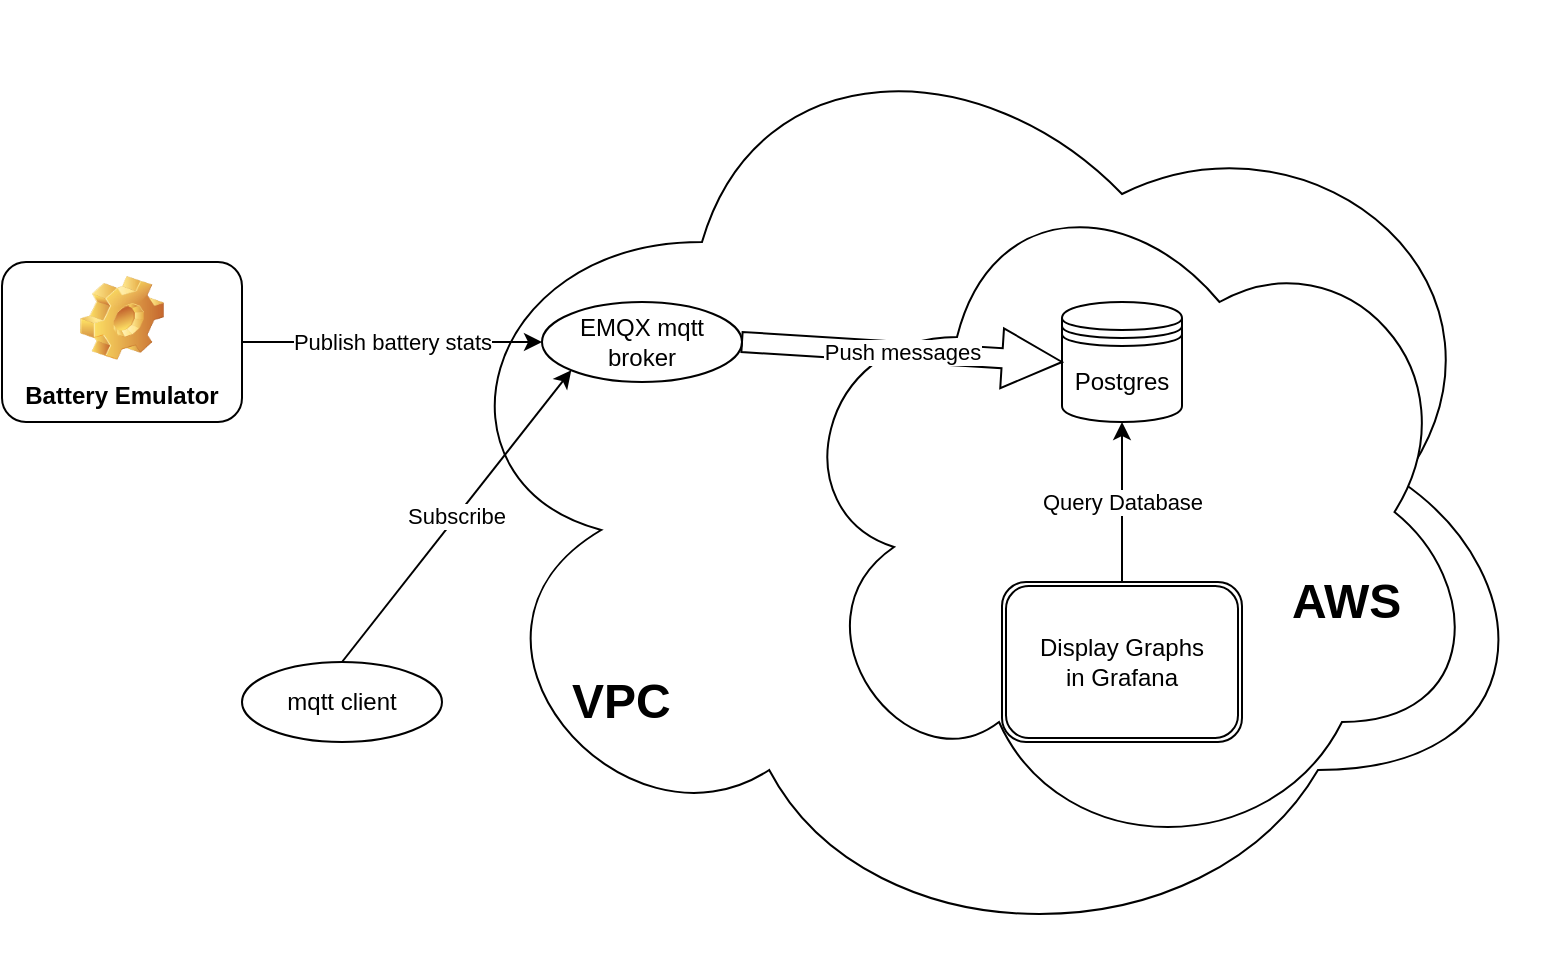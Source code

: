 <mxfile>
    <diagram id="zhq3SsGHGkNoZtyckVQN" name="Page-1">
        <mxGraphModel dx="1345" dy="576" grid="1" gridSize="10" guides="1" tooltips="1" connect="1" arrows="1" fold="1" page="1" pageScale="1" pageWidth="850" pageHeight="1100" math="0" shadow="0">
            <root>
                <mxCell id="0"/>
                <mxCell id="1" parent="0"/>
                <mxCell id="28" value="" style="ellipse;shape=cloud;whiteSpace=wrap;html=1;" vertex="1" parent="1">
                    <mxGeometry x="283" y="1" width="560" height="480" as="geometry"/>
                </mxCell>
                <mxCell id="26" value="" style="ellipse;shape=cloud;whiteSpace=wrap;html=1;" vertex="1" parent="1">
                    <mxGeometry x="463" y="81" width="350" height="350" as="geometry"/>
                </mxCell>
                <mxCell id="4" value="Publish battery stats" style="edgeStyle=none;html=1;entryX=0;entryY=0.5;entryDx=0;entryDy=0;" edge="1" parent="1" source="2" target="3">
                    <mxGeometry relative="1" as="geometry"/>
                </mxCell>
                <mxCell id="2" value="Battery Emulator" style="label;whiteSpace=wrap;html=1;align=center;verticalAlign=bottom;spacingLeft=0;spacingBottom=4;imageAlign=center;imageVerticalAlign=top;image=img/clipart/Gear_128x128.png" vertex="1" parent="1">
                    <mxGeometry x="73" y="131" width="120" height="80" as="geometry"/>
                </mxCell>
                <mxCell id="3" value="EMQX mqtt broker" style="ellipse;whiteSpace=wrap;html=1;align=center;newEdgeStyle={&quot;edgeStyle&quot;:&quot;entityRelationEdgeStyle&quot;,&quot;startArrow&quot;:&quot;none&quot;,&quot;endArrow&quot;:&quot;none&quot;,&quot;segment&quot;:10,&quot;curved&quot;:1,&quot;sourcePerimeterSpacing&quot;:0,&quot;targetPerimeterSpacing&quot;:0};treeFolding=1;treeMoving=1;" vertex="1" parent="1">
                    <mxGeometry x="343" y="151" width="100" height="40" as="geometry"/>
                </mxCell>
                <mxCell id="5" value="mqtt client" style="ellipse;whiteSpace=wrap;html=1;align=center;newEdgeStyle={&quot;edgeStyle&quot;:&quot;entityRelationEdgeStyle&quot;,&quot;startArrow&quot;:&quot;none&quot;,&quot;endArrow&quot;:&quot;none&quot;,&quot;segment&quot;:10,&quot;curved&quot;:1,&quot;sourcePerimeterSpacing&quot;:0,&quot;targetPerimeterSpacing&quot;:0};treeFolding=1;treeMoving=1;" vertex="1" parent="1">
                    <mxGeometry x="193" y="331" width="100" height="40" as="geometry"/>
                </mxCell>
                <mxCell id="7" value="Subscribe" style="endArrow=classic;html=1;exitX=0.5;exitY=0;exitDx=0;exitDy=0;entryX=0;entryY=1;entryDx=0;entryDy=0;" edge="1" parent="1" source="5" target="3">
                    <mxGeometry width="50" height="50" relative="1" as="geometry">
                        <mxPoint x="523" y="341" as="sourcePoint"/>
                        <mxPoint x="573" y="291" as="targetPoint"/>
                    </mxGeometry>
                </mxCell>
                <mxCell id="8" value="Postgres" style="shape=datastore;whiteSpace=wrap;html=1;" vertex="1" parent="1">
                    <mxGeometry x="603" y="151" width="60" height="60" as="geometry"/>
                </mxCell>
                <mxCell id="24" value="Query Database" style="edgeStyle=none;html=1;entryX=0.5;entryY=1;entryDx=0;entryDy=0;" edge="1" parent="1" source="23" target="8">
                    <mxGeometry relative="1" as="geometry"/>
                </mxCell>
                <mxCell id="23" value="Display Graphs&lt;br&gt;in Grafana" style="shape=ext;double=1;rounded=1;whiteSpace=wrap;html=1;" vertex="1" parent="1">
                    <mxGeometry x="573" y="291" width="120" height="80" as="geometry"/>
                </mxCell>
                <mxCell id="27" value="&lt;h1&gt;AWS&lt;/h1&gt;" style="text;html=1;strokeColor=none;fillColor=none;spacing=5;spacingTop=-20;whiteSpace=wrap;overflow=hidden;rounded=0;" vertex="1" parent="1">
                    <mxGeometry x="713" y="281" width="110" height="40" as="geometry"/>
                </mxCell>
                <mxCell id="29" value="&lt;h1&gt;VPC&lt;/h1&gt;" style="text;html=1;strokeColor=none;fillColor=none;spacing=5;spacingTop=-20;whiteSpace=wrap;overflow=hidden;rounded=0;" vertex="1" parent="1">
                    <mxGeometry x="353" y="331" width="110" height="40" as="geometry"/>
                </mxCell>
                <mxCell id="9" value="Push messages" style="edgeStyle=entityRelationEdgeStyle;html=1;startArrow=none;endArrow=none;segment=10;curved=1;sourcePerimeterSpacing=0;targetPerimeterSpacing=0;entryX=0;entryY=0.5;entryDx=0;entryDy=0;shape=arrow;" edge="1" parent="1" source="3" target="8">
                    <mxGeometry relative="1" as="geometry"/>
                </mxCell>
            </root>
        </mxGraphModel>
    </diagram>
</mxfile>